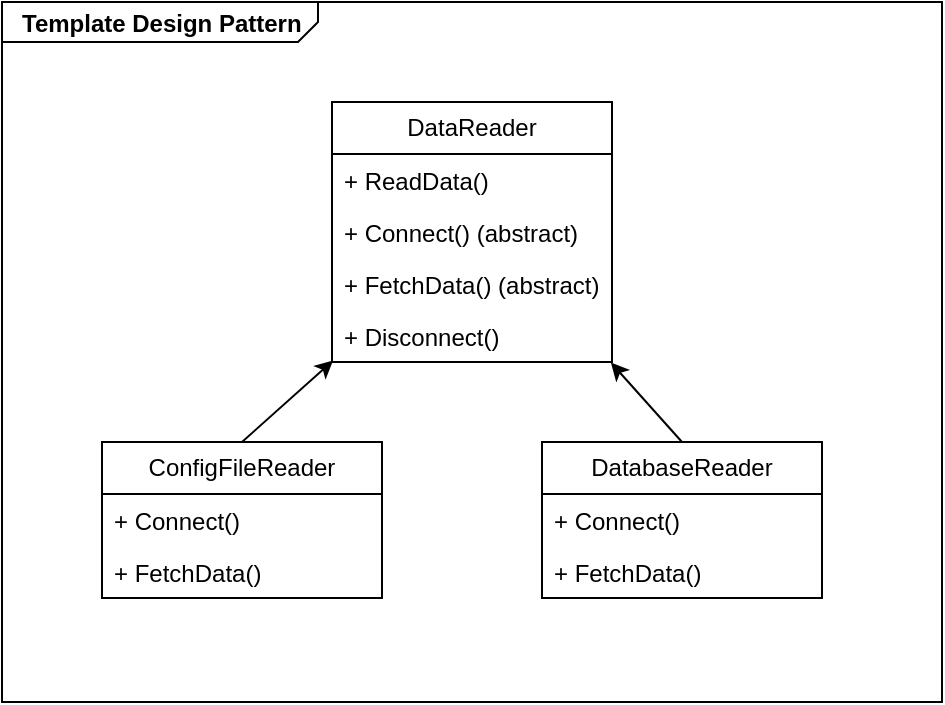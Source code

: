 <mxfile version="26.0.3">
  <diagram name="Sayfa -1" id="COdxM_sRdIjRhAiozmK6">
    <mxGraphModel dx="596" dy="378" grid="1" gridSize="10" guides="1" tooltips="1" connect="1" arrows="1" fold="1" page="1" pageScale="1" pageWidth="827" pageHeight="1169" math="0" shadow="0">
      <root>
        <mxCell id="0" />
        <mxCell id="1" parent="0" />
        <mxCell id="jFgWhUtmfZdjjJjj29D_-1" value="&lt;p style=&quot;margin:0px;margin-top:4px;margin-left:10px;text-align:left;&quot;&gt;&lt;b&gt;Template Design Pattern&lt;/b&gt;&lt;/p&gt;" style="html=1;shape=mxgraph.sysml.package;labelX=158.74;align=left;spacingLeft=10;overflow=fill;recursiveResize=0;" vertex="1" parent="1">
          <mxGeometry x="200" y="90" width="470" height="350" as="geometry" />
        </mxCell>
        <mxCell id="jFgWhUtmfZdjjJjj29D_-7" value="DataReader" style="swimlane;fontStyle=0;childLayout=stackLayout;horizontal=1;startSize=26;fillColor=none;horizontalStack=0;resizeParent=1;resizeParentMax=0;resizeLast=0;collapsible=1;marginBottom=0;whiteSpace=wrap;html=1;" vertex="1" parent="1">
          <mxGeometry x="365" y="140" width="140" height="130" as="geometry" />
        </mxCell>
        <mxCell id="jFgWhUtmfZdjjJjj29D_-8" value="+ ReadData()" style="text;strokeColor=none;fillColor=none;align=left;verticalAlign=top;spacingLeft=4;spacingRight=4;overflow=hidden;rotatable=0;points=[[0,0.5],[1,0.5]];portConstraint=eastwest;whiteSpace=wrap;html=1;" vertex="1" parent="jFgWhUtmfZdjjJjj29D_-7">
          <mxGeometry y="26" width="140" height="26" as="geometry" />
        </mxCell>
        <mxCell id="jFgWhUtmfZdjjJjj29D_-11" value="+ Connect() (abstract)" style="text;strokeColor=none;fillColor=none;align=left;verticalAlign=top;spacingLeft=4;spacingRight=4;overflow=hidden;rotatable=0;points=[[0,0.5],[1,0.5]];portConstraint=eastwest;whiteSpace=wrap;html=1;" vertex="1" parent="jFgWhUtmfZdjjJjj29D_-7">
          <mxGeometry y="52" width="140" height="26" as="geometry" />
        </mxCell>
        <mxCell id="jFgWhUtmfZdjjJjj29D_-9" value="+ FetchData() (abstract)" style="text;strokeColor=none;fillColor=none;align=left;verticalAlign=top;spacingLeft=4;spacingRight=4;overflow=hidden;rotatable=0;points=[[0,0.5],[1,0.5]];portConstraint=eastwest;whiteSpace=wrap;html=1;" vertex="1" parent="jFgWhUtmfZdjjJjj29D_-7">
          <mxGeometry y="78" width="140" height="26" as="geometry" />
        </mxCell>
        <mxCell id="jFgWhUtmfZdjjJjj29D_-10" value="+ Disconnect()" style="text;strokeColor=none;fillColor=none;align=left;verticalAlign=top;spacingLeft=4;spacingRight=4;overflow=hidden;rotatable=0;points=[[0,0.5],[1,0.5]];portConstraint=eastwest;whiteSpace=wrap;html=1;" vertex="1" parent="jFgWhUtmfZdjjJjj29D_-7">
          <mxGeometry y="104" width="140" height="26" as="geometry" />
        </mxCell>
        <mxCell id="jFgWhUtmfZdjjJjj29D_-12" value="ConfigFileReader" style="swimlane;fontStyle=0;childLayout=stackLayout;horizontal=1;startSize=26;fillColor=none;horizontalStack=0;resizeParent=1;resizeParentMax=0;resizeLast=0;collapsible=1;marginBottom=0;whiteSpace=wrap;html=1;" vertex="1" parent="1">
          <mxGeometry x="250" y="310" width="140" height="78" as="geometry" />
        </mxCell>
        <mxCell id="jFgWhUtmfZdjjJjj29D_-14" value="+ Connect()" style="text;strokeColor=none;fillColor=none;align=left;verticalAlign=top;spacingLeft=4;spacingRight=4;overflow=hidden;rotatable=0;points=[[0,0.5],[1,0.5]];portConstraint=eastwest;whiteSpace=wrap;html=1;" vertex="1" parent="jFgWhUtmfZdjjJjj29D_-12">
          <mxGeometry y="26" width="140" height="26" as="geometry" />
        </mxCell>
        <mxCell id="jFgWhUtmfZdjjJjj29D_-15" value="+ FetchData()" style="text;strokeColor=none;fillColor=none;align=left;verticalAlign=top;spacingLeft=4;spacingRight=4;overflow=hidden;rotatable=0;points=[[0,0.5],[1,0.5]];portConstraint=eastwest;whiteSpace=wrap;html=1;" vertex="1" parent="jFgWhUtmfZdjjJjj29D_-12">
          <mxGeometry y="52" width="140" height="26" as="geometry" />
        </mxCell>
        <mxCell id="jFgWhUtmfZdjjJjj29D_-20" value="DatabaseReader" style="swimlane;fontStyle=0;childLayout=stackLayout;horizontal=1;startSize=26;fillColor=none;horizontalStack=0;resizeParent=1;resizeParentMax=0;resizeLast=0;collapsible=1;marginBottom=0;whiteSpace=wrap;html=1;" vertex="1" parent="1">
          <mxGeometry x="470" y="310" width="140" height="78" as="geometry" />
        </mxCell>
        <mxCell id="jFgWhUtmfZdjjJjj29D_-21" value="+ Connect()" style="text;strokeColor=none;fillColor=none;align=left;verticalAlign=top;spacingLeft=4;spacingRight=4;overflow=hidden;rotatable=0;points=[[0,0.5],[1,0.5]];portConstraint=eastwest;whiteSpace=wrap;html=1;" vertex="1" parent="jFgWhUtmfZdjjJjj29D_-20">
          <mxGeometry y="26" width="140" height="26" as="geometry" />
        </mxCell>
        <mxCell id="jFgWhUtmfZdjjJjj29D_-22" value="+ FetchData()" style="text;strokeColor=none;fillColor=none;align=left;verticalAlign=top;spacingLeft=4;spacingRight=4;overflow=hidden;rotatable=0;points=[[0,0.5],[1,0.5]];portConstraint=eastwest;whiteSpace=wrap;html=1;" vertex="1" parent="jFgWhUtmfZdjjJjj29D_-20">
          <mxGeometry y="52" width="140" height="26" as="geometry" />
        </mxCell>
        <mxCell id="jFgWhUtmfZdjjJjj29D_-23" value="" style="endArrow=classic;html=1;rounded=0;exitX=0.5;exitY=0;exitDx=0;exitDy=0;entryX=0.004;entryY=0.971;entryDx=0;entryDy=0;entryPerimeter=0;" edge="1" parent="1" source="jFgWhUtmfZdjjJjj29D_-12" target="jFgWhUtmfZdjjJjj29D_-10">
          <mxGeometry width="50" height="50" relative="1" as="geometry">
            <mxPoint x="280" y="280" as="sourcePoint" />
            <mxPoint x="330" y="230" as="targetPoint" />
          </mxGeometry>
        </mxCell>
        <mxCell id="jFgWhUtmfZdjjJjj29D_-24" value="" style="endArrow=classic;html=1;rounded=0;exitX=0.5;exitY=0;exitDx=0;exitDy=0;entryX=0.996;entryY=1.01;entryDx=0;entryDy=0;entryPerimeter=0;" edge="1" parent="1" source="jFgWhUtmfZdjjJjj29D_-20" target="jFgWhUtmfZdjjJjj29D_-10">
          <mxGeometry width="50" height="50" relative="1" as="geometry">
            <mxPoint x="544" y="285.5" as="sourcePoint" />
            <mxPoint x="590" y="244.5" as="targetPoint" />
          </mxGeometry>
        </mxCell>
      </root>
    </mxGraphModel>
  </diagram>
</mxfile>
